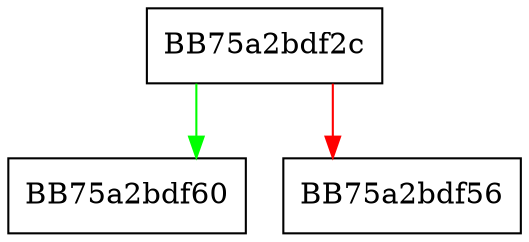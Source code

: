 digraph at {
  node [shape="box"];
  graph [splines=ortho];
  BB75a2bdf2c -> BB75a2bdf60 [color="green"];
  BB75a2bdf2c -> BB75a2bdf56 [color="red"];
}